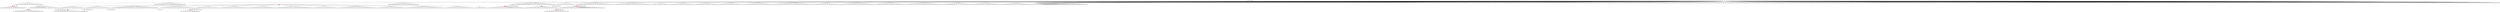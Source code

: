 digraph g {
	"55" -> "56";
	"56" [color=indianred1, style=filled, label="46"];
	"54" -> "55";
	"55" [label="25"];
	"52" -> "53";
	"53" [label="29"];
	"47" -> "48";
	"48" [color=indianred1, style=filled, label="30"];
	"46" -> "47";
	"47" [label="27"];
	"37" -> "38";
	"38" [label="26"];
	"34" -> "35";
	"35" [color=indianred1, style=filled, label="23"];
	"34" -> "36";
	"36" [label="18"];
	"33" -> "34";
	"34" [label="31"];
	"30" -> "31";
	"31" [label="43"];
	"28" -> "29";
	"29" [label="17"];
	"26" -> "27";
	"27" [color=indianred1, style=filled, label="6"];
	"25" -> "26";
	"26" [label="34"];
	"23" -> "24";
	"24" [label="41"];
	"23" -> "25";
	"25" [label="6"];
	"23" -> "28";
	"28" [label="47"];
	"23" -> "30";
	"30" [label="37"];
	"23" -> "32";
	"32" [label="32"];
	"23" -> "33";
	"33" [label="23"];
	"23" -> "37";
	"37" [label="24"];
	"23" -> "39";
	"39" [label="2"];
	"23" -> "40";
	"40" [label="15"];
	"23" -> "41";
	"41" [label="39"];
	"23" -> "42";
	"42" [label="38"];
	"23" -> "43";
	"43" [label="36"];
	"23" -> "44";
	"44" [label="50"];
	"23" -> "45";
	"45" [label="10"];
	"23" -> "46";
	"46" [label="30"];
	"22" -> "23";
	"23" [color=indianred1, style=filled, label="20"];
	"20" -> "21";
	"21" [color=indianred1, style=filled, label="8"];
	"19" -> "20";
	"20" [label="19"];
	"12" -> "13";
	"13" [color=indianred1, style=filled, label="11"];
	"11" -> "12";
	"12" [label="16"];
	"5" -> "6";
	"6" [color=indianred1, style=filled, label="44"];
	"4" -> "5";
	"5" [label="13"];
	"3" -> "4";
	"4" [color=indianred1, style=filled, label="3"];
	"2" -> "3";
	"3" [label="44"];
	"0" -> "1";
	"1" [label="33"];
	"0" -> "2";
	"2" [label="3"];
	"0" -> "7";
	"7" [label="1"];
	"0" -> "8";
	"8" [label="22"];
	"0" -> "9";
	"9" [label="4"];
	"0" -> "10";
	"10" [label="7"];
	"0" -> "11";
	"11" [label="11"];
	"0" -> "14";
	"14" [label="40"];
	"0" -> "15";
	"15" [label="9"];
	"0" -> "16";
	"16" [label="48"];
	"0" -> "17";
	"17" [label="28"];
	"0" -> "18";
	"18" [label="42"];
	"0" -> "19";
	"19" [label="8"];
	"0" -> "22";
	"22" [label="20"];
	"0" -> "49";
	"49" [label="49"];
	"0" -> "50";
	"50" [label="14"];
	"0" -> "51";
	"51" [label="5"];
	"0" -> "52";
	"52" [label="12"];
	"0" -> "54";
	"54" [label="46"];
	"0" -> "57";
	"57" [label="21"];
	"0" -> "58";
	"58" [label="35"];
	"0" -> "59";
	"59" [label="45"];
	"0" [label="germline"];
	"0" -> "cell1";
	"cell1" [shape=box];
	"2" -> "cell2";
	"cell2" [shape=box];
	"18" -> "cell3";
	"cell3" [shape=box];
	"51" -> "cell4";
	"cell4" [shape=box];
	"37" -> "cell5";
	"cell5" [shape=box];
	"0" -> "cell6";
	"cell6" [shape=box];
	"4" -> "cell7";
	"cell7" [shape=box];
	"0" -> "cell8";
	"cell8" [shape=box];
	"15" -> "cell9";
	"cell9" [shape=box];
	"56" -> "cell10";
	"cell10" [shape=box];
	"0" -> "cell11";
	"cell11" [shape=box];
	"42" -> "cell12";
	"cell12" [shape=box];
	"22" -> "cell13";
	"cell13" [shape=box];
	"0" -> "cell14";
	"cell14" [shape=box];
	"0" -> "cell15";
	"cell15" [shape=box];
	"0" -> "cell16";
	"cell16" [shape=box];
	"48" -> "cell17";
	"cell17" [shape=box];
	"45" -> "cell18";
	"cell18" [shape=box];
	"0" -> "cell19";
	"cell19" [shape=box];
	"44" -> "cell20";
	"cell20" [shape=box];
	"0" -> "cell21";
	"cell21" [shape=box];
	"0" -> "cell22";
	"cell22" [shape=box];
	"40" -> "cell23";
	"cell23" [shape=box];
	"15" -> "cell24";
	"cell24" [shape=box];
	"52" -> "cell25";
	"cell25" [shape=box];
	"0" -> "cell26";
	"cell26" [shape=box];
	"0" -> "cell27";
	"cell27" [shape=box];
	"42" -> "cell28";
	"cell28" [shape=box];
	"32" -> "cell29";
	"cell29" [shape=box];
	"0" -> "cell30";
	"cell30" [shape=box];
	"6" -> "cell31";
	"cell31" [shape=box];
	"28" -> "cell32";
	"cell32" [shape=box];
	"18" -> "cell33";
	"cell33" [shape=box];
	"0" -> "cell34";
	"cell34" [shape=box];
	"56" -> "cell35";
	"cell35" [shape=box];
	"0" -> "cell36";
	"cell36" [shape=box];
	"0" -> "cell37";
	"cell37" [shape=box];
	"0" -> "cell38";
	"cell38" [shape=box];
	"0" -> "cell39";
	"cell39" [shape=box];
	"7" -> "cell40";
	"cell40" [shape=box];
	"0" -> "cell41";
	"cell41" [shape=box];
	"0" -> "cell42";
	"cell42" [shape=box];
	"0" -> "cell43";
	"cell43" [shape=box];
	"18" -> "cell44";
	"cell44" [shape=box];
	"0" -> "cell45";
	"cell45" [shape=box];
	"0" -> "cell46";
	"cell46" [shape=box];
	"21" -> "cell47";
	"cell47" [shape=box];
	"24" -> "cell48";
	"cell48" [shape=box];
	"37" -> "cell49";
	"cell49" [shape=box];
	"0" -> "cell50";
	"cell50" [shape=box];
	"0" -> "cell51";
	"cell51" [shape=box];
	"4" -> "cell52";
	"cell52" [shape=box];
	"0" -> "cell53";
	"cell53" [shape=box];
	"9" -> "cell54";
	"cell54" [shape=box];
	"0" -> "cell55";
	"cell55" [shape=box];
	"0" -> "cell56";
	"cell56" [shape=box];
	"7" -> "cell57";
	"cell57" [shape=box];
	"0" -> "cell58";
	"cell58" [shape=box];
	"52" -> "cell59";
	"cell59" [shape=box];
	"49" -> "cell60";
	"cell60" [shape=box];
	"2" -> "cell61";
	"cell61" [shape=box];
	"0" -> "cell62";
	"cell62" [shape=box];
	"0" -> "cell63";
	"cell63" [shape=box];
	"58" -> "cell64";
	"cell64" [shape=box];
	"46" -> "cell65";
	"cell65" [shape=box];
	"0" -> "cell66";
	"cell66" [shape=box];
	"0" -> "cell67";
	"cell67" [shape=box];
	"58" -> "cell68";
	"cell68" [shape=box];
	"0" -> "cell69";
	"cell69" [shape=box];
	"28" -> "cell70";
	"cell70" [shape=box];
	"31" -> "cell71";
	"cell71" [shape=box];
	"58" -> "cell72";
	"cell72" [shape=box];
	"56" -> "cell73";
	"cell73" [shape=box];
	"28" -> "cell74";
	"cell74" [shape=box];
	"14" -> "cell75";
	"cell75" [shape=box];
	"0" -> "cell76";
	"cell76" [shape=box];
	"0" -> "cell77";
	"cell77" [shape=box];
	"59" -> "cell78";
	"cell78" [shape=box];
	"0" -> "cell79";
	"cell79" [shape=box];
	"11" -> "cell80";
	"cell80" [shape=box];
	"0" -> "cell81";
	"cell81" [shape=box];
	"32" -> "cell82";
	"cell82" [shape=box];
	"0" -> "cell83";
	"cell83" [shape=box];
	"48" -> "cell84";
	"cell84" [shape=box];
	"0" -> "cell85";
	"cell85" [shape=box];
	"0" -> "cell86";
	"cell86" [shape=box];
	"54" -> "cell87";
	"cell87" [shape=box];
	"37" -> "cell88";
	"cell88" [shape=box];
	"22" -> "cell89";
	"cell89" [shape=box];
	"0" -> "cell90";
	"cell90" [shape=box];
	"0" -> "cell91";
	"cell91" [shape=box];
	"0" -> "cell92";
	"cell92" [shape=box];
	"0" -> "cell93";
	"cell93" [shape=box];
	"0" -> "cell94";
	"cell94" [shape=box];
	"27" -> "cell95";
	"cell95" [shape=box];
	"0" -> "cell96";
	"cell96" [shape=box];
	"0" -> "cell97";
	"cell97" [shape=box];
	"13" -> "cell98";
	"cell98" [shape=box];
	"37" -> "cell99";
	"cell99" [shape=box];
	"0" -> "cell100";
	"cell100" [shape=box];
	"34" -> "cell101";
	"cell101" [shape=box];
	"0" -> "cell102";
	"cell102" [shape=box];
	"12" -> "cell103";
	"cell103" [shape=box];
	"0" -> "cell104";
	"cell104" [shape=box];
	"25" -> "cell105";
	"cell105" [shape=box];
	"8" -> "cell106";
	"cell106" [shape=box];
	"16" -> "cell107";
	"cell107" [shape=box];
	"27" -> "cell108";
	"cell108" [shape=box];
	"0" -> "cell109";
	"cell109" [shape=box];
	"0" -> "cell110";
	"cell110" [shape=box];
	"0" -> "cell111";
	"cell111" [shape=box];
	"0" -> "cell112";
	"cell112" [shape=box];
	"0" -> "cell113";
	"cell113" [shape=box];
	"1" -> "cell114";
	"cell114" [shape=box];
	"49" -> "cell115";
	"cell115" [shape=box];
	"32" -> "cell116";
	"cell116" [shape=box];
	"45" -> "cell117";
	"cell117" [shape=box];
	"49" -> "cell118";
	"cell118" [shape=box];
	"14" -> "cell119";
	"cell119" [shape=box];
	"0" -> "cell120";
	"cell120" [shape=box];
	"54" -> "cell121";
	"cell121" [shape=box];
	"0" -> "cell122";
	"cell122" [shape=box];
	"21" -> "cell123";
	"cell123" [shape=box];
	"0" -> "cell124";
	"cell124" [shape=box];
	"0" -> "cell125";
	"cell125" [shape=box];
	"0" -> "cell126";
	"cell126" [shape=box];
	"0" -> "cell127";
	"cell127" [shape=box];
	"0" -> "cell128";
	"cell128" [shape=box];
	"0" -> "cell129";
	"cell129" [shape=box];
	"44" -> "cell130";
	"cell130" [shape=box];
	"22" -> "cell131";
	"cell131" [shape=box];
	"0" -> "cell132";
	"cell132" [shape=box];
	"0" -> "cell133";
	"cell133" [shape=box];
	"0" -> "cell134";
	"cell134" [shape=box];
	"0" -> "cell135";
	"cell135" [shape=box];
	"41" -> "cell136";
	"cell136" [shape=box];
	"41" -> "cell137";
	"cell137" [shape=box];
	"0" -> "cell138";
	"cell138" [shape=box];
	"9" -> "cell139";
	"cell139" [shape=box];
	"0" -> "cell140";
	"cell140" [shape=box];
	"39" -> "cell141";
	"cell141" [shape=box];
	"0" -> "cell142";
	"cell142" [shape=box];
	"10" -> "cell143";
	"cell143" [shape=box];
	"0" -> "cell144";
	"cell144" [shape=box];
	"46" -> "cell145";
	"cell145" [shape=box];
	"5" -> "cell146";
	"cell146" [shape=box];
	"0" -> "cell147";
	"cell147" [shape=box];
	"15" -> "cell148";
	"cell148" [shape=box];
	"17" -> "cell149";
	"cell149" [shape=box];
	"0" -> "cell150";
	"cell150" [shape=box];
	"42" -> "cell151";
	"cell151" [shape=box];
	"29" -> "cell152";
	"cell152" [shape=box];
	"52" -> "cell153";
	"cell153" [shape=box];
	"42" -> "cell154";
	"cell154" [shape=box];
	"0" -> "cell155";
	"cell155" [shape=box];
	"0" -> "cell156";
	"cell156" [shape=box];
	"0" -> "cell157";
	"cell157" [shape=box];
	"13" -> "cell158";
	"cell158" [shape=box];
	"0" -> "cell159";
	"cell159" [shape=box];
	"0" -> "cell160";
	"cell160" [shape=box];
	"0" -> "cell161";
	"cell161" [shape=box];
	"0" -> "cell162";
	"cell162" [shape=box];
	"52" -> "cell163";
	"cell163" [shape=box];
	"0" -> "cell164";
	"cell164" [shape=box];
	"35" -> "cell165";
	"cell165" [shape=box];
	"0" -> "cell166";
	"cell166" [shape=box];
	"28" -> "cell167";
	"cell167" [shape=box];
	"40" -> "cell168";
	"cell168" [shape=box];
	"0" -> "cell169";
	"cell169" [shape=box];
	"0" -> "cell170";
	"cell170" [shape=box];
	"0" -> "cell171";
	"cell171" [shape=box];
	"14" -> "cell172";
	"cell172" [shape=box];
	"37" -> "cell173";
	"cell173" [shape=box];
	"41" -> "cell174";
	"cell174" [shape=box];
	"0" -> "cell175";
	"cell175" [shape=box];
	"0" -> "cell176";
	"cell176" [shape=box];
	"44" -> "cell177";
	"cell177" [shape=box];
	"0" -> "cell178";
	"cell178" [shape=box];
	"30" -> "cell179";
	"cell179" [shape=box];
	"59" -> "cell180";
	"cell180" [shape=box];
	"0" -> "cell181";
	"cell181" [shape=box];
	"0" -> "cell182";
	"cell182" [shape=box];
	"17" -> "cell183";
	"cell183" [shape=box];
	"54" -> "cell184";
	"cell184" [shape=box];
	"0" -> "cell185";
	"cell185" [shape=box];
	"51" -> "cell186";
	"cell186" [shape=box];
	"0" -> "cell187";
	"cell187" [shape=box];
	"33" -> "cell188";
	"cell188" [shape=box];
	"39" -> "cell189";
	"cell189" [shape=box];
	"0" -> "cell190";
	"cell190" [shape=box];
	"0" -> "cell191";
	"cell191" [shape=box];
	"0" -> "cell192";
	"cell192" [shape=box];
	"0" -> "cell193";
	"cell193" [shape=box];
	"0" -> "cell194";
	"cell194" [shape=box];
	"0" -> "cell195";
	"cell195" [shape=box];
	"0" -> "cell196";
	"cell196" [shape=box];
	"0" -> "cell197";
	"cell197" [shape=box];
	"57" -> "cell198";
	"cell198" [shape=box];
	"15" -> "cell199";
	"cell199" [shape=box];
	"48" -> "cell200";
	"cell200" [shape=box];
	"50" -> "cell201";
	"cell201" [shape=box];
	"0" -> "cell202";
	"cell202" [shape=box];
	"0" -> "cell203";
	"cell203" [shape=box];
	"0" -> "cell204";
	"cell204" [shape=box];
	"0" -> "cell205";
	"cell205" [shape=box];
	"0" -> "cell206";
	"cell206" [shape=box];
	"49" -> "cell207";
	"cell207" [shape=box];
	"43" -> "cell208";
	"cell208" [shape=box];
	"0" -> "cell209";
	"cell209" [shape=box];
	"0" -> "cell210";
	"cell210" [shape=box];
	"58" -> "cell211";
	"cell211" [shape=box];
	"0" -> "cell212";
	"cell212" [shape=box];
	"25" -> "cell213";
	"cell213" [shape=box];
	"17" -> "cell214";
	"cell214" [shape=box];
	"0" -> "cell215";
	"cell215" [shape=box];
	"15" -> "cell216";
	"cell216" [shape=box];
	"0" -> "cell217";
	"cell217" [shape=box];
	"30" -> "cell218";
	"cell218" [shape=box];
	"46" -> "cell219";
	"cell219" [shape=box];
	"41" -> "cell220";
	"cell220" [shape=box];
	"0" -> "cell221";
	"cell221" [shape=box];
	"58" -> "cell222";
	"cell222" [shape=box];
	"0" -> "cell223";
	"cell223" [shape=box];
	"19" -> "cell224";
	"cell224" [shape=box];
	"0" -> "cell225";
	"cell225" [shape=box];
	"0" -> "cell226";
	"cell226" [shape=box];
	"7" -> "cell227";
	"cell227" [shape=box];
	"17" -> "cell228";
	"cell228" [shape=box];
	"55" -> "cell229";
	"cell229" [shape=box];
	"0" -> "cell230";
	"cell230" [shape=box];
	"15" -> "cell231";
	"cell231" [shape=box];
	"0" -> "cell232";
	"cell232" [shape=box];
	"24" -> "cell233";
	"cell233" [shape=box];
	"0" -> "cell234";
	"cell234" [shape=box];
	"0" -> "cell235";
	"cell235" [shape=box];
	"34" -> "cell236";
	"cell236" [shape=box];
	"11" -> "cell237";
	"cell237" [shape=box];
	"0" -> "cell238";
	"cell238" [shape=box];
	"0" -> "cell239";
	"cell239" [shape=box];
	"0" -> "cell240";
	"cell240" [shape=box];
	"0" -> "cell241";
	"cell241" [shape=box];
	"0" -> "cell242";
	"cell242" [shape=box];
	"59" -> "cell243";
	"cell243" [shape=box];
	"26" -> "cell244";
	"cell244" [shape=box];
	"22" -> "cell245";
	"cell245" [shape=box];
	"35" -> "cell246";
	"cell246" [shape=box];
	"0" -> "cell247";
	"cell247" [shape=box];
	"0" -> "cell248";
	"cell248" [shape=box];
	"24" -> "cell249";
	"cell249" [shape=box];
	"10" -> "cell250";
	"cell250" [shape=box];
	"0" -> "cell251";
	"cell251" [shape=box];
	"52" -> "cell252";
	"cell252" [shape=box];
	"0" -> "cell253";
	"cell253" [shape=box];
	"0" -> "cell254";
	"cell254" [shape=box];
	"0" -> "cell255";
	"cell255" [shape=box];
	"0" -> "cell256";
	"cell256" [shape=box];
	"11" -> "cell257";
	"cell257" [shape=box];
	"43" -> "cell258";
	"cell258" [shape=box];
	"0" -> "cell259";
	"cell259" [shape=box];
	"40" -> "cell260";
	"cell260" [shape=box];
	"0" -> "cell261";
	"cell261" [shape=box];
	"0" -> "cell262";
	"cell262" [shape=box];
	"0" -> "cell263";
	"cell263" [shape=box];
	"0" -> "cell264";
	"cell264" [shape=box];
	"0" -> "cell265";
	"cell265" [shape=box];
	"38" -> "cell266";
	"cell266" [shape=box];
	"14" -> "cell267";
	"cell267" [shape=box];
	"0" -> "cell268";
	"cell268" [shape=box];
	"0" -> "cell269";
	"cell269" [shape=box];
	"27" -> "cell270";
	"cell270" [shape=box];
	"0" -> "cell271";
	"cell271" [shape=box];
	"0" -> "cell272";
	"cell272" [shape=box];
	"0" -> "cell273";
	"cell273" [shape=box];
	"0" -> "cell274";
	"cell274" [shape=box];
	"0" -> "cell275";
	"cell275" [shape=box];
	"0" -> "cell276";
	"cell276" [shape=box];
	"0" -> "cell277";
	"cell277" [shape=box];
	"0" -> "cell278";
	"cell278" [shape=box];
	"0" -> "cell279";
	"cell279" [shape=box];
	"0" -> "cell280";
	"cell280" [shape=box];
	"30" -> "cell281";
	"cell281" [shape=box];
	"0" -> "cell282";
	"cell282" [shape=box];
	"0" -> "cell283";
	"cell283" [shape=box];
	"1" -> "cell284";
	"cell284" [shape=box];
	"0" -> "cell285";
	"cell285" [shape=box];
	"38" -> "cell286";
	"cell286" [shape=box];
	"49" -> "cell287";
	"cell287" [shape=box];
	"50" -> "cell288";
	"cell288" [shape=box];
	"32" -> "cell289";
	"cell289" [shape=box];
	"0" -> "cell290";
	"cell290" [shape=box];
	"0" -> "cell291";
	"cell291" [shape=box];
	"2" -> "cell292";
	"cell292" [shape=box];
	"40" -> "cell293";
	"cell293" [shape=box];
	"0" -> "cell294";
	"cell294" [shape=box];
	"0" -> "cell295";
	"cell295" [shape=box];
	"0" -> "cell296";
	"cell296" [shape=box];
	"47" -> "cell297";
	"cell297" [shape=box];
	"18" -> "cell298";
	"cell298" [shape=box];
	"0" -> "cell299";
	"cell299" [shape=box];
	"0" -> "cell300";
	"cell300" [shape=box];
	"57" -> "cell301";
	"cell301" [shape=box];
	"0" -> "cell302";
	"cell302" [shape=box];
	"0" -> "cell303";
	"cell303" [shape=box];
	"42" -> "cell304";
	"cell304" [shape=box];
	"52" -> "cell305";
	"cell305" [shape=box];
	"32" -> "cell306";
	"cell306" [shape=box];
	"0" -> "cell307";
	"cell307" [shape=box];
	"0" -> "cell308";
	"cell308" [shape=box];
	"48" -> "cell309";
	"cell309" [shape=box];
	"0" -> "cell310";
	"cell310" [shape=box];
	"0" -> "cell311";
	"cell311" [shape=box];
	"21" -> "cell312";
	"cell312" [shape=box];
	"40" -> "cell313";
	"cell313" [shape=box];
	"54" -> "cell314";
	"cell314" [shape=box];
	"51" -> "cell315";
	"cell315" [shape=box];
	"0" -> "cell316";
	"cell316" [shape=box];
	"0" -> "cell317";
	"cell317" [shape=box];
	"59" -> "cell318";
	"cell318" [shape=box];
	"51" -> "cell319";
	"cell319" [shape=box];
	"0" -> "cell320";
	"cell320" [shape=box];
	"41" -> "cell321";
	"cell321" [shape=box];
	"0" -> "cell322";
	"cell322" [shape=box];
	"0" -> "cell323";
	"cell323" [shape=box];
	"0" -> "cell324";
	"cell324" [shape=box];
	"6" -> "cell325";
	"cell325" [shape=box];
	"0" -> "cell326";
	"cell326" [shape=box];
	"14" -> "cell327";
	"cell327" [shape=box];
	"0" -> "cell328";
	"cell328" [shape=box];
	"40" -> "cell329";
	"cell329" [shape=box];
	"1" -> "cell330";
	"cell330" [shape=box];
	"19" -> "cell331";
	"cell331" [shape=box];
	"44" -> "cell332";
	"cell332" [shape=box];
	"0" -> "cell333";
	"cell333" [shape=box];
	"44" -> "cell334";
	"cell334" [shape=box];
	"0" -> "cell335";
	"cell335" [shape=box];
	"6" -> "cell336";
	"cell336" [shape=box];
	"0" -> "cell337";
	"cell337" [shape=box];
	"0" -> "cell338";
	"cell338" [shape=box];
	"0" -> "cell339";
	"cell339" [shape=box];
	"0" -> "cell340";
	"cell340" [shape=box];
	"0" -> "cell341";
	"cell341" [shape=box];
	"0" -> "cell342";
	"cell342" [shape=box];
	"0" -> "cell343";
	"cell343" [shape=box];
	"0" -> "cell344";
	"cell344" [shape=box];
	"0" -> "cell345";
	"cell345" [shape=box];
	"0" -> "cell346";
	"cell346" [shape=box];
	"22" -> "cell347";
	"cell347" [shape=box];
	"0" -> "cell348";
	"cell348" [shape=box];
	"18" -> "cell349";
	"cell349" [shape=box];
	"0" -> "cell350";
	"cell350" [shape=box];
	"16" -> "cell351";
	"cell351" [shape=box];
	"19" -> "cell352";
	"cell352" [shape=box];
	"59" -> "cell353";
	"cell353" [shape=box];
	"0" -> "cell354";
	"cell354" [shape=box];
	"0" -> "cell355";
	"cell355" [shape=box];
	"0" -> "cell356";
	"cell356" [shape=box];
	"56" -> "cell357";
	"cell357" [shape=box];
	"0" -> "cell358";
	"cell358" [shape=box];
	"39" -> "cell359";
	"cell359" [shape=box];
	"0" -> "cell360";
	"cell360" [shape=box];
	"0" -> "cell361";
	"cell361" [shape=box];
	"0" -> "cell362";
	"cell362" [shape=box];
	"0" -> "cell363";
	"cell363" [shape=box];
	"0" -> "cell364";
	"cell364" [shape=box];
	"30" -> "cell365";
	"cell365" [shape=box];
	"57" -> "cell366";
	"cell366" [shape=box];
	"0" -> "cell367";
	"cell367" [shape=box];
	"0" -> "cell368";
	"cell368" [shape=box];
	"0" -> "cell369";
	"cell369" [shape=box];
	"59" -> "cell370";
	"cell370" [shape=box];
	"46" -> "cell371";
	"cell371" [shape=box];
	"30" -> "cell372";
	"cell372" [shape=box];
	"57" -> "cell373";
	"cell373" [shape=box];
	"0" -> "cell374";
	"cell374" [shape=box];
	"59" -> "cell375";
	"cell375" [shape=box];
	"45" -> "cell376";
	"cell376" [shape=box];
	"0" -> "cell377";
	"cell377" [shape=box];
	"0" -> "cell378";
	"cell378" [shape=box];
	"0" -> "cell379";
	"cell379" [shape=box];
	"0" -> "cell380";
	"cell380" [shape=box];
	"0" -> "cell381";
	"cell381" [shape=box];
	"0" -> "cell382";
	"cell382" [shape=box];
	"0" -> "cell383";
	"cell383" [shape=box];
	"0" -> "cell384";
	"cell384" [shape=box];
	"0" -> "cell385";
	"cell385" [shape=box];
	"2" -> "cell386";
	"cell386" [shape=box];
	"0" -> "cell387";
	"cell387" [shape=box];
	"0" -> "cell388";
	"cell388" [shape=box];
	"0" -> "cell389";
	"cell389" [shape=box];
	"57" -> "cell390";
	"cell390" [shape=box];
	"0" -> "cell391";
	"cell391" [shape=box];
	"0" -> "cell392";
	"cell392" [shape=box];
	"0" -> "cell393";
	"cell393" [shape=box];
	"0" -> "cell394";
	"cell394" [shape=box];
	"0" -> "cell395";
	"cell395" [shape=box];
	"0" -> "cell396";
	"cell396" [shape=box];
	"0" -> "cell397";
	"cell397" [shape=box];
	"41" -> "cell398";
	"cell398" [shape=box];
	"0" -> "cell399";
	"cell399" [shape=box];
	"0" -> "cell400";
	"cell400" [shape=box];
	"52" -> "cell401";
	"cell401" [shape=box];
	"6" -> "cell402";
	"cell402" [shape=box];
	"19" -> "cell403";
	"cell403" [shape=box];
	"48" -> "cell404";
	"cell404" [shape=box];
	"0" -> "cell405";
	"cell405" [shape=box];
	"13" -> "cell406";
	"cell406" [shape=box];
	"9" -> "cell407";
	"cell407" [shape=box];
	"0" -> "cell408";
	"cell408" [shape=box];
	"0" -> "cell409";
	"cell409" [shape=box];
	"0" -> "cell410";
	"cell410" [shape=box];
	"59" -> "cell411";
	"cell411" [shape=box];
	"0" -> "cell412";
	"cell412" [shape=box];
	"0" -> "cell413";
	"cell413" [shape=box];
	"42" -> "cell414";
	"cell414" [shape=box];
	"0" -> "cell415";
	"cell415" [shape=box];
	"41" -> "cell416";
	"cell416" [shape=box];
	"0" -> "cell417";
	"cell417" [shape=box];
	"22" -> "cell418";
	"cell418" [shape=box];
	"0" -> "cell419";
	"cell419" [shape=box];
	"0" -> "cell420";
	"cell420" [shape=box];
	"0" -> "cell421";
	"cell421" [shape=box];
	"0" -> "cell422";
	"cell422" [shape=box];
	"4" -> "cell423";
	"cell423" [shape=box];
	"0" -> "cell424";
	"cell424" [shape=box];
	"0" -> "cell425";
	"cell425" [shape=box];
	"0" -> "cell426";
	"cell426" [shape=box];
	"0" -> "cell427";
	"cell427" [shape=box];
	"0" -> "cell428";
	"cell428" [shape=box];
	"0" -> "cell429";
	"cell429" [shape=box];
	"28" -> "cell430";
	"cell430" [shape=box];
	"0" -> "cell431";
	"cell431" [shape=box];
	"0" -> "cell432";
	"cell432" [shape=box];
	"30" -> "cell433";
	"cell433" [shape=box];
	"28" -> "cell434";
	"cell434" [shape=box];
	"0" -> "cell435";
	"cell435" [shape=box];
	"27" -> "cell436";
	"cell436" [shape=box];
	"10" -> "cell437";
	"cell437" [shape=box];
	"4" -> "cell438";
	"cell438" [shape=box];
	"0" -> "cell439";
	"cell439" [shape=box];
	"0" -> "cell440";
	"cell440" [shape=box];
	"17" -> "cell441";
	"cell441" [shape=box];
	"0" -> "cell442";
	"cell442" [shape=box];
	"0" -> "cell443";
	"cell443" [shape=box];
	"11" -> "cell444";
	"cell444" [shape=box];
	"6" -> "cell445";
	"cell445" [shape=box];
	"0" -> "cell446";
	"cell446" [shape=box];
	"43" -> "cell447";
	"cell447" [shape=box];
	"0" -> "cell448";
	"cell448" [shape=box];
	"24" -> "cell449";
	"cell449" [shape=box];
	"49" -> "cell450";
	"cell450" [shape=box];
	"17" -> "cell451";
	"cell451" [shape=box];
	"54" -> "cell452";
	"cell452" [shape=box];
	"36" -> "cell453";
	"cell453" [shape=box];
	"17" -> "cell454";
	"cell454" [shape=box];
	"25" -> "cell455";
	"cell455" [shape=box];
	"8" -> "cell456";
	"cell456" [shape=box];
	"43" -> "cell457";
	"cell457" [shape=box];
	"21" -> "cell458";
	"cell458" [shape=box];
	"0" -> "cell459";
	"cell459" [shape=box];
	"30" -> "cell460";
	"cell460" [shape=box];
	"2" -> "cell461";
	"cell461" [shape=box];
	"0" -> "cell462";
	"cell462" [shape=box];
	"0" -> "cell463";
	"cell463" [shape=box];
	"0" -> "cell464";
	"cell464" [shape=box];
	"0" -> "cell465";
	"cell465" [shape=box];
	"0" -> "cell466";
	"cell466" [shape=box];
	"59" -> "cell467";
	"cell467" [shape=box];
	"49" -> "cell468";
	"cell468" [shape=box];
	"0" -> "cell469";
	"cell469" [shape=box];
	"24" -> "cell470";
	"cell470" [shape=box];
	"0" -> "cell471";
	"cell471" [shape=box];
	"0" -> "cell472";
	"cell472" [shape=box];
	"42" -> "cell473";
	"cell473" [shape=box];
	"0" -> "cell474";
	"cell474" [shape=box];
	"35" -> "cell475";
	"cell475" [shape=box];
	"52" -> "cell476";
	"cell476" [shape=box];
	"0" -> "cell477";
	"cell477" [shape=box];
	"13" -> "cell478";
	"cell478" [shape=box];
	"0" -> "cell479";
	"cell479" [shape=box];
	"13" -> "cell480";
	"cell480" [shape=box];
	"0" -> "cell481";
	"cell481" [shape=box];
	"33" -> "cell482";
	"cell482" [shape=box];
	"0" -> "cell483";
	"cell483" [shape=box];
	"22" -> "cell484";
	"cell484" [shape=box];
	"59" -> "cell485";
	"cell485" [shape=box];
	"0" -> "cell486";
	"cell486" [shape=box];
	"30" -> "cell487";
	"cell487" [shape=box];
	"19" -> "cell488";
	"cell488" [shape=box];
	"0" -> "cell489";
	"cell489" [shape=box];
	"8" -> "cell490";
	"cell490" [shape=box];
	"48" -> "cell491";
	"cell491" [shape=box];
	"15" -> "cell492";
	"cell492" [shape=box];
	"43" -> "cell493";
	"cell493" [shape=box];
	"43" -> "cell494";
	"cell494" [shape=box];
	"25" -> "cell495";
	"cell495" [shape=box];
	"0" -> "cell496";
	"cell496" [shape=box];
	"0" -> "cell497";
	"cell497" [shape=box];
	"45" -> "cell498";
	"cell498" [shape=box];
	"19" -> "cell499";
	"cell499" [shape=box];
	"0" -> "cell500";
	"cell500" [shape=box];
	"0" -> "cell501";
	"cell501" [shape=box];
	"1" -> "cell502";
	"cell502" [shape=box];
	"0" -> "cell503";
	"cell503" [shape=box];
	"42" -> "cell504";
	"cell504" [shape=box];
	"0" -> "cell505";
	"cell505" [shape=box];
	"0" -> "cell506";
	"cell506" [shape=box];
	"15" -> "cell507";
	"cell507" [shape=box];
	"0" -> "cell508";
	"cell508" [shape=box];
	"0" -> "cell509";
	"cell509" [shape=box];
	"16" -> "cell510";
	"cell510" [shape=box];
	"0" -> "cell511";
	"cell511" [shape=box];
	"0" -> "cell512";
	"cell512" [shape=box];
	"0" -> "cell513";
	"cell513" [shape=box];
	"48" -> "cell514";
	"cell514" [shape=box];
	"0" -> "cell515";
	"cell515" [shape=box];
	"11" -> "cell516";
	"cell516" [shape=box];
	"0" -> "cell517";
	"cell517" [shape=box];
	"0" -> "cell518";
	"cell518" [shape=box];
	"0" -> "cell519";
	"cell519" [shape=box];
	"0" -> "cell520";
	"cell520" [shape=box];
	"0" -> "cell521";
	"cell521" [shape=box];
	"54" -> "cell522";
	"cell522" [shape=box];
	"8" -> "cell523";
	"cell523" [shape=box];
	"3" -> "cell524";
	"cell524" [shape=box];
	"39" -> "cell525";
	"cell525" [shape=box];
	"0" -> "cell526";
	"cell526" [shape=box];
	"22" -> "cell527";
	"cell527" [shape=box];
	"0" -> "cell528";
	"cell528" [shape=box];
	"13" -> "cell529";
	"cell529" [shape=box];
	"21" -> "cell530";
	"cell530" [shape=box];
	"0" -> "cell531";
	"cell531" [shape=box];
	"48" -> "cell532";
	"cell532" [shape=box];
	"0" -> "cell533";
	"cell533" [shape=box];
	"8" -> "cell534";
	"cell534" [shape=box];
	"51" -> "cell535";
	"cell535" [shape=box];
	"0" -> "cell536";
	"cell536" [shape=box];
	"58" -> "cell537";
	"cell537" [shape=box];
	"0" -> "cell538";
	"cell538" [shape=box];
	"0" -> "cell539";
	"cell539" [shape=box];
	"0" -> "cell540";
	"cell540" [shape=box];
	"0" -> "cell541";
	"cell541" [shape=box];
	"26" -> "cell542";
	"cell542" [shape=box];
	"0" -> "cell543";
	"cell543" [shape=box];
	"0" -> "cell544";
	"cell544" [shape=box];
	"0" -> "cell545";
	"cell545" [shape=box];
	"18" -> "cell546";
	"cell546" [shape=box];
	"0" -> "cell547";
	"cell547" [shape=box];
	"0" -> "cell548";
	"cell548" [shape=box];
	"0" -> "cell549";
	"cell549" [shape=box];
	"0" -> "cell550";
	"cell550" [shape=box];
	"0" -> "cell551";
	"cell551" [shape=box];
	"0" -> "cell552";
	"cell552" [shape=box];
	"21" -> "cell553";
	"cell553" [shape=box];
	"32" -> "cell554";
	"cell554" [shape=box];
	"41" -> "cell555";
	"cell555" [shape=box];
	"0" -> "cell556";
	"cell556" [shape=box];
	"9" -> "cell557";
	"cell557" [shape=box];
	"0" -> "cell558";
	"cell558" [shape=box];
	"0" -> "cell559";
	"cell559" [shape=box];
	"0" -> "cell560";
	"cell560" [shape=box];
	"0" -> "cell561";
	"cell561" [shape=box];
	"19" -> "cell562";
	"cell562" [shape=box];
	"0" -> "cell563";
	"cell563" [shape=box];
	"11" -> "cell564";
	"cell564" [shape=box];
	"19" -> "cell565";
	"cell565" [shape=box];
	"56" -> "cell566";
	"cell566" [shape=box];
	"53" -> "cell567";
	"cell567" [shape=box];
	"0" -> "cell568";
	"cell568" [shape=box];
	"0" -> "cell569";
	"cell569" [shape=box];
	"0" -> "cell570";
	"cell570" [shape=box];
	"0" -> "cell571";
	"cell571" [shape=box];
	"0" -> "cell572";
	"cell572" [shape=box];
	"19" -> "cell573";
	"cell573" [shape=box];
	"46" -> "cell574";
	"cell574" [shape=box];
	"30" -> "cell575";
	"cell575" [shape=box];
	"0" -> "cell576";
	"cell576" [shape=box];
	"1" -> "cell577";
	"cell577" [shape=box];
	"27" -> "cell578";
	"cell578" [shape=box];
	"32" -> "cell579";
	"cell579" [shape=box];
	"0" -> "cell580";
	"cell580" [shape=box];
	"21" -> "cell581";
	"cell581" [shape=box];
	"59" -> "cell582";
	"cell582" [shape=box];
	"35" -> "cell583";
	"cell583" [shape=box];
	"0" -> "cell584";
	"cell584" [shape=box];
	"19" -> "cell585";
	"cell585" [shape=box];
	"0" -> "cell586";
	"cell586" [shape=box];
	"0" -> "cell587";
	"cell587" [shape=box];
	"0" -> "cell588";
	"cell588" [shape=box];
	"0" -> "cell589";
	"cell589" [shape=box];
	"0" -> "cell590";
	"cell590" [shape=box];
	"10" -> "cell591";
	"cell591" [shape=box];
	"0" -> "cell592";
	"cell592" [shape=box];
	"56" -> "cell593";
	"cell593" [shape=box];
	"21" -> "cell594";
	"cell594" [shape=box];
	"0" -> "cell595";
	"cell595" [shape=box];
	"0" -> "cell596";
	"cell596" [shape=box];
	"19" -> "cell597";
	"cell597" [shape=box];
	"0" -> "cell598";
	"cell598" [shape=box];
	"0" -> "cell599";
	"cell599" [shape=box];
	"0" -> "cell600";
	"cell600" [shape=box];
	"30" -> "cell601";
	"cell601" [shape=box];
	"0" -> "cell602";
	"cell602" [shape=box];
	"30" -> "cell603";
	"cell603" [shape=box];
	"0" -> "cell604";
	"cell604" [shape=box];
	"0" -> "cell605";
	"cell605" [shape=box];
	"0" -> "cell606";
	"cell606" [shape=box];
	"0" -> "cell607";
	"cell607" [shape=box];
	"0" -> "cell608";
	"cell608" [shape=box];
	"24" -> "cell609";
	"cell609" [shape=box];
	"48" -> "cell610";
	"cell610" [shape=box];
	"7" -> "cell611";
	"cell611" [shape=box];
	"48" -> "cell612";
	"cell612" [shape=box];
	"24" -> "cell613";
	"cell613" [shape=box];
	"26" -> "cell614";
	"cell614" [shape=box];
	"40" -> "cell615";
	"cell615" [shape=box];
	"1" -> "cell616";
	"cell616" [shape=box];
	"51" -> "cell617";
	"cell617" [shape=box];
	"0" -> "cell618";
	"cell618" [shape=box];
	"15" -> "cell619";
	"cell619" [shape=box];
	"0" -> "cell620";
	"cell620" [shape=box];
	"0" -> "cell621";
	"cell621" [shape=box];
	"0" -> "cell622";
	"cell622" [shape=box];
	"0" -> "cell623";
	"cell623" [shape=box];
	"39" -> "cell624";
	"cell624" [shape=box];
	"30" -> "cell625";
	"cell625" [shape=box];
	"0" -> "cell626";
	"cell626" [shape=box];
	"0" -> "cell627";
	"cell627" [shape=box];
	"9" -> "cell628";
	"cell628" [shape=box];
	"28" -> "cell629";
	"cell629" [shape=box];
	"0" -> "cell630";
	"cell630" [shape=box];
	"0" -> "cell631";
	"cell631" [shape=box];
	"0" -> "cell632";
	"cell632" [shape=box];
	"0" -> "cell633";
	"cell633" [shape=box];
	"0" -> "cell634";
	"cell634" [shape=box];
	"50" -> "cell635";
	"cell635" [shape=box];
	"4" -> "cell636";
	"cell636" [shape=box];
	"0" -> "cell637";
	"cell637" [shape=box];
	"49" -> "cell638";
	"cell638" [shape=box];
	"19" -> "cell639";
	"cell639" [shape=box];
	"22" -> "cell640";
	"cell640" [shape=box];
	"0" -> "cell641";
	"cell641" [shape=box];
	"39" -> "cell642";
	"cell642" [shape=box];
	"0" -> "cell643";
	"cell643" [shape=box];
	"17" -> "cell644";
	"cell644" [shape=box];
	"0" -> "cell645";
	"cell645" [shape=box];
	"0" -> "cell646";
	"cell646" [shape=box];
	"0" -> "cell647";
	"cell647" [shape=box];
	"0" -> "cell648";
	"cell648" [shape=box];
	"0" -> "cell649";
	"cell649" [shape=box];
	"46" -> "cell650";
	"cell650" [shape=box];
	"0" -> "cell651";
	"cell651" [shape=box];
	"4" -> "cell652";
	"cell652" [shape=box];
	"2" -> "cell653";
	"cell653" [shape=box];
	"0" -> "cell654";
	"cell654" [shape=box];
	"37" -> "cell655";
	"cell655" [shape=box];
	"4" -> "cell656";
	"cell656" [shape=box];
	"30" -> "cell657";
	"cell657" [shape=box];
	"0" -> "cell658";
	"cell658" [shape=box];
	"0" -> "cell659";
	"cell659" [shape=box];
	"49" -> "cell660";
	"cell660" [shape=box];
	"14" -> "cell661";
	"cell661" [shape=box];
	"38" -> "cell662";
	"cell662" [shape=box];
	"0" -> "cell663";
	"cell663" [shape=box];
	"50" -> "cell664";
	"cell664" [shape=box];
	"4" -> "cell665";
	"cell665" [shape=box];
	"0" -> "cell666";
	"cell666" [shape=box];
	"39" -> "cell667";
	"cell667" [shape=box];
	"52" -> "cell668";
	"cell668" [shape=box];
	"32" -> "cell669";
	"cell669" [shape=box];
	"4" -> "cell670";
	"cell670" [shape=box];
	"40" -> "cell671";
	"cell671" [shape=box];
	"41" -> "cell672";
	"cell672" [shape=box];
	"0" -> "cell673";
	"cell673" [shape=box];
	"2" -> "cell674";
	"cell674" [shape=box];
	"32" -> "cell675";
	"cell675" [shape=box];
	"58" -> "cell676";
	"cell676" [shape=box];
	"54" -> "cell677";
	"cell677" [shape=box];
	"0" -> "cell678";
	"cell678" [shape=box];
	"0" -> "cell679";
	"cell679" [shape=box];
	"8" -> "cell680";
	"cell680" [shape=box];
	"18" -> "cell681";
	"cell681" [shape=box];
	"30" -> "cell682";
	"cell682" [shape=box];
	"56" -> "cell683";
	"cell683" [shape=box];
	"0" -> "cell684";
	"cell684" [shape=box];
	"37" -> "cell685";
	"cell685" [shape=box];
	"50" -> "cell686";
	"cell686" [shape=box];
	"0" -> "cell687";
	"cell687" [shape=box];
	"0" -> "cell688";
	"cell688" [shape=box];
	"33" -> "cell689";
	"cell689" [shape=box];
	"32" -> "cell690";
	"cell690" [shape=box];
	"30" -> "cell691";
	"cell691" [shape=box];
	"24" -> "cell692";
	"cell692" [shape=box];
	"42" -> "cell693";
	"cell693" [shape=box];
	"0" -> "cell694";
	"cell694" [shape=box];
	"0" -> "cell695";
	"cell695" [shape=box];
	"50" -> "cell696";
	"cell696" [shape=box];
	"0" -> "cell697";
	"cell697" [shape=box];
	"0" -> "cell698";
	"cell698" [shape=box];
	"0" -> "cell699";
	"cell699" [shape=box];
	"26" -> "cell700";
	"cell700" [shape=box];
	"0" -> "cell701";
	"cell701" [shape=box];
	"25" -> "cell702";
	"cell702" [shape=box];
	"0" -> "cell703";
	"cell703" [shape=box];
	"0" -> "cell704";
	"cell704" [shape=box];
	"0" -> "cell705";
	"cell705" [shape=box];
	"0" -> "cell706";
	"cell706" [shape=box];
	"0" -> "cell707";
	"cell707" [shape=box];
	"28" -> "cell708";
	"cell708" [shape=box];
	"0" -> "cell709";
	"cell709" [shape=box];
	"37" -> "cell710";
	"cell710" [shape=box];
	"0" -> "cell711";
	"cell711" [shape=box];
	"0" -> "cell712";
	"cell712" [shape=box];
	"0" -> "cell713";
	"cell713" [shape=box];
	"25" -> "cell714";
	"cell714" [shape=box];
	"0" -> "cell715";
	"cell715" [shape=box];
	"13" -> "cell716";
	"cell716" [shape=box];
	"0" -> "cell717";
	"cell717" [shape=box];
	"0" -> "cell718";
	"cell718" [shape=box];
	"0" -> "cell719";
	"cell719" [shape=box];
	"0" -> "cell720";
	"cell720" [shape=box];
	"0" -> "cell721";
	"cell721" [shape=box];
	"16" -> "cell722";
	"cell722" [shape=box];
	"57" -> "cell723";
	"cell723" [shape=box];
	"2" -> "cell724";
	"cell724" [shape=box];
	"24" -> "cell725";
	"cell725" [shape=box];
	"43" -> "cell726";
	"cell726" [shape=box];
	"50" -> "cell727";
	"cell727" [shape=box];
	"0" -> "cell728";
	"cell728" [shape=box];
	"0" -> "cell729";
	"cell729" [shape=box];
	"0" -> "cell730";
	"cell730" [shape=box];
	"0" -> "cell731";
	"cell731" [shape=box];
	"0" -> "cell732";
	"cell732" [shape=box];
	"0" -> "cell733";
	"cell733" [shape=box];
	"0" -> "cell734";
	"cell734" [shape=box];
	"31" -> "cell735";
	"cell735" [shape=box];
	"0" -> "cell736";
	"cell736" [shape=box];
	"0" -> "cell737";
	"cell737" [shape=box];
	"4" -> "cell738";
	"cell738" [shape=box];
	"12" -> "cell739";
	"cell739" [shape=box];
	"0" -> "cell740";
	"cell740" [shape=box];
	"0" -> "cell741";
	"cell741" [shape=box];
	"0" -> "cell742";
	"cell742" [shape=box];
	"59" -> "cell743";
	"cell743" [shape=box];
	"0" -> "cell744";
	"cell744" [shape=box];
	"41" -> "cell745";
	"cell745" [shape=box];
	"54" -> "cell746";
	"cell746" [shape=box];
	"0" -> "cell747";
	"cell747" [shape=box];
	"0" -> "cell748";
	"cell748" [shape=box];
	"9" -> "cell749";
	"cell749" [shape=box];
	"0" -> "cell750";
	"cell750" [shape=box];
	"0" -> "cell751";
	"cell751" [shape=box];
	"0" -> "cell752";
	"cell752" [shape=box];
	"27" -> "cell753";
	"cell753" [shape=box];
	"0" -> "cell754";
	"cell754" [shape=box];
	"0" -> "cell755";
	"cell755" [shape=box];
	"24" -> "cell756";
	"cell756" [shape=box];
	"49" -> "cell757";
	"cell757" [shape=box];
	"17" -> "cell758";
	"cell758" [shape=box];
	"0" -> "cell759";
	"cell759" [shape=box];
	"0" -> "cell760";
	"cell760" [shape=box];
	"50" -> "cell761";
	"cell761" [shape=box];
	"25" -> "cell762";
	"cell762" [shape=box];
	"0" -> "cell763";
	"cell763" [shape=box];
	"44" -> "cell764";
	"cell764" [shape=box];
	"9" -> "cell765";
	"cell765" [shape=box];
	"0" -> "cell766";
	"cell766" [shape=box];
	"0" -> "cell767";
	"cell767" [shape=box];
	"0" -> "cell768";
	"cell768" [shape=box];
	"0" -> "cell769";
	"cell769" [shape=box];
	"50" -> "cell770";
	"cell770" [shape=box];
	"9" -> "cell771";
	"cell771" [shape=box];
	"0" -> "cell772";
	"cell772" [shape=box];
	"0" -> "cell773";
	"cell773" [shape=box];
	"0" -> "cell774";
	"cell774" [shape=box];
	"2" -> "cell775";
	"cell775" [shape=box];
	"52" -> "cell776";
	"cell776" [shape=box];
	"0" -> "cell777";
	"cell777" [shape=box];
	"0" -> "cell778";
	"cell778" [shape=box];
	"0" -> "cell779";
	"cell779" [shape=box];
	"22" -> "cell780";
	"cell780" [shape=box];
	"0" -> "cell781";
	"cell781" [shape=box];
	"21" -> "cell782";
	"cell782" [shape=box];
	"2" -> "cell783";
	"cell783" [shape=box];
	"6" -> "cell784";
	"cell784" [shape=box];
	"0" -> "cell785";
	"cell785" [shape=box];
	"16" -> "cell786";
	"cell786" [shape=box];
	"0" -> "cell787";
	"cell787" [shape=box];
	"0" -> "cell788";
	"cell788" [shape=box];
	"0" -> "cell789";
	"cell789" [shape=box];
	"0" -> "cell790";
	"cell790" [shape=box];
	"0" -> "cell791";
	"cell791" [shape=box];
	"0" -> "cell792";
	"cell792" [shape=box];
	"44" -> "cell793";
	"cell793" [shape=box];
	"0" -> "cell794";
	"cell794" [shape=box];
	"35" -> "cell795";
	"cell795" [shape=box];
	"0" -> "cell796";
	"cell796" [shape=box];
	"0" -> "cell797";
	"cell797" [shape=box];
	"9" -> "cell798";
	"cell798" [shape=box];
	"10" -> "cell799";
	"cell799" [shape=box];
	"0" -> "cell800";
	"cell800" [shape=box];
	"43" -> "cell801";
	"cell801" [shape=box];
	"6" -> "cell802";
	"cell802" [shape=box];
	"57" -> "cell803";
	"cell803" [shape=box];
	"42" -> "cell804";
	"cell804" [shape=box];
	"0" -> "cell805";
	"cell805" [shape=box];
	"20" -> "cell806";
	"cell806" [shape=box];
	"54" -> "cell807";
	"cell807" [shape=box];
	"0" -> "cell808";
	"cell808" [shape=box];
	"0" -> "cell809";
	"cell809" [shape=box];
	"0" -> "cell810";
	"cell810" [shape=box];
	"50" -> "cell811";
	"cell811" [shape=box];
	"51" -> "cell812";
	"cell812" [shape=box];
	"17" -> "cell813";
	"cell813" [shape=box];
	"46" -> "cell814";
	"cell814" [shape=box];
	"44" -> "cell815";
	"cell815" [shape=box];
	"14" -> "cell816";
	"cell816" [shape=box];
	"46" -> "cell817";
	"cell817" [shape=box];
	"4" -> "cell818";
	"cell818" [shape=box];
	"39" -> "cell819";
	"cell819" [shape=box];
	"0" -> "cell820";
	"cell820" [shape=box];
	"28" -> "cell821";
	"cell821" [shape=box];
	"0" -> "cell822";
	"cell822" [shape=box];
	"54" -> "cell823";
	"cell823" [shape=box];
	"57" -> "cell824";
	"cell824" [shape=box];
	"0" -> "cell825";
	"cell825" [shape=box];
	"3" -> "cell826";
	"cell826" [shape=box];
	"30" -> "cell827";
	"cell827" [shape=box];
	"0" -> "cell828";
	"cell828" [shape=box];
	"0" -> "cell829";
	"cell829" [shape=box];
	"0" -> "cell830";
	"cell830" [shape=box];
	"0" -> "cell831";
	"cell831" [shape=box];
	"0" -> "cell832";
	"cell832" [shape=box];
	"0" -> "cell833";
	"cell833" [shape=box];
	"0" -> "cell834";
	"cell834" [shape=box];
	"0" -> "cell835";
	"cell835" [shape=box];
	"20" -> "cell836";
	"cell836" [shape=box];
	"0" -> "cell837";
	"cell837" [shape=box];
	"0" -> "cell838";
	"cell838" [shape=box];
	"0" -> "cell839";
	"cell839" [shape=box];
	"0" -> "cell840";
	"cell840" [shape=box];
	"53" -> "cell841";
	"cell841" [shape=box];
	"0" -> "cell842";
	"cell842" [shape=box];
	"0" -> "cell843";
	"cell843" [shape=box];
	"35" -> "cell844";
	"cell844" [shape=box];
	"0" -> "cell845";
	"cell845" [shape=box];
	"41" -> "cell846";
	"cell846" [shape=box];
	"35" -> "cell847";
	"cell847" [shape=box];
	"30" -> "cell848";
	"cell848" [shape=box];
	"0" -> "cell849";
	"cell849" [shape=box];
	"0" -> "cell850";
	"cell850" [shape=box];
	"10" -> "cell851";
	"cell851" [shape=box];
	"0" -> "cell852";
	"cell852" [shape=box];
	"52" -> "cell853";
	"cell853" [shape=box];
	"4" -> "cell854";
	"cell854" [shape=box];
	"0" -> "cell855";
	"cell855" [shape=box];
	"20" -> "cell856";
	"cell856" [shape=box];
	"0" -> "cell857";
	"cell857" [shape=box];
	"0" -> "cell858";
	"cell858" [shape=box];
	"0" -> "cell859";
	"cell859" [shape=box];
	"15" -> "cell860";
	"cell860" [shape=box];
	"0" -> "cell861";
	"cell861" [shape=box];
	"56" -> "cell862";
	"cell862" [shape=box];
	"0" -> "cell863";
	"cell863" [shape=box];
	"0" -> "cell864";
	"cell864" [shape=box];
	"49" -> "cell865";
	"cell865" [shape=box];
	"7" -> "cell866";
	"cell866" [shape=box];
	"16" -> "cell867";
	"cell867" [shape=box];
	"0" -> "cell868";
	"cell868" [shape=box];
	"0" -> "cell869";
	"cell869" [shape=box];
	"54" -> "cell870";
	"cell870" [shape=box];
	"20" -> "cell871";
	"cell871" [shape=box];
	"37" -> "cell872";
	"cell872" [shape=box];
	"58" -> "cell873";
	"cell873" [shape=box];
	"0" -> "cell874";
	"cell874" [shape=box];
	"0" -> "cell875";
	"cell875" [shape=box];
	"4" -> "cell876";
	"cell876" [shape=box];
	"30" -> "cell877";
	"cell877" [shape=box];
	"0" -> "cell878";
	"cell878" [shape=box];
	"17" -> "cell879";
	"cell879" [shape=box];
	"0" -> "cell880";
	"cell880" [shape=box];
	"21" -> "cell881";
	"cell881" [shape=box];
	"0" -> "cell882";
	"cell882" [shape=box];
	"0" -> "cell883";
	"cell883" [shape=box];
	"33" -> "cell884";
	"cell884" [shape=box];
	"27" -> "cell885";
	"cell885" [shape=box];
	"0" -> "cell886";
	"cell886" [shape=box];
	"0" -> "cell887";
	"cell887" [shape=box];
	"10" -> "cell888";
	"cell888" [shape=box];
	"39" -> "cell889";
	"cell889" [shape=box];
	"12" -> "cell890";
	"cell890" [shape=box];
	"43" -> "cell891";
	"cell891" [shape=box];
	"54" -> "cell892";
	"cell892" [shape=box];
	"0" -> "cell893";
	"cell893" [shape=box];
	"0" -> "cell894";
	"cell894" [shape=box];
	"0" -> "cell895";
	"cell895" [shape=box];
	"0" -> "cell896";
	"cell896" [shape=box];
	"0" -> "cell897";
	"cell897" [shape=box];
	"44" -> "cell898";
	"cell898" [shape=box];
	"0" -> "cell899";
	"cell899" [shape=box];
	"51" -> "cell900";
	"cell900" [shape=box];
	"0" -> "cell901";
	"cell901" [shape=box];
	"0" -> "cell902";
	"cell902" [shape=box];
	"46" -> "cell903";
	"cell903" [shape=box];
	"0" -> "cell904";
	"cell904" [shape=box];
	"0" -> "cell905";
	"cell905" [shape=box];
	"27" -> "cell906";
	"cell906" [shape=box];
	"24" -> "cell907";
	"cell907" [shape=box];
	"18" -> "cell908";
	"cell908" [shape=box];
	"0" -> "cell909";
	"cell909" [shape=box];
	"0" -> "cell910";
	"cell910" [shape=box];
	"33" -> "cell911";
	"cell911" [shape=box];
	"0" -> "cell912";
	"cell912" [shape=box];
	"16" -> "cell913";
	"cell913" [shape=box];
	"19" -> "cell914";
	"cell914" [shape=box];
	"0" -> "cell915";
	"cell915" [shape=box];
	"13" -> "cell916";
	"cell916" [shape=box];
	"0" -> "cell917";
	"cell917" [shape=box];
	"0" -> "cell918";
	"cell918" [shape=box];
	"0" -> "cell919";
	"cell919" [shape=box];
	"0" -> "cell920";
	"cell920" [shape=box];
	"7" -> "cell921";
	"cell921" [shape=box];
	"18" -> "cell922";
	"cell922" [shape=box];
	"0" -> "cell923";
	"cell923" [shape=box];
	"0" -> "cell924";
	"cell924" [shape=box];
	"39" -> "cell925";
	"cell925" [shape=box];
	"0" -> "cell926";
	"cell926" [shape=box];
	"0" -> "cell927";
	"cell927" [shape=box];
	"43" -> "cell928";
	"cell928" [shape=box];
	"0" -> "cell929";
	"cell929" [shape=box];
	"1" -> "cell930";
	"cell930" [shape=box];
	"0" -> "cell931";
	"cell931" [shape=box];
	"0" -> "cell932";
	"cell932" [shape=box];
	"0" -> "cell933";
	"cell933" [shape=box];
	"0" -> "cell934";
	"cell934" [shape=box];
	"59" -> "cell935";
	"cell935" [shape=box];
	"0" -> "cell936";
	"cell936" [shape=box];
	"0" -> "cell937";
	"cell937" [shape=box];
	"0" -> "cell938";
	"cell938" [shape=box];
	"15" -> "cell939";
	"cell939" [shape=box];
	"13" -> "cell940";
	"cell940" [shape=box];
	"0" -> "cell941";
	"cell941" [shape=box];
	"13" -> "cell942";
	"cell942" [shape=box];
	"10" -> "cell943";
	"cell943" [shape=box];
	"28" -> "cell944";
	"cell944" [shape=box];
	"48" -> "cell945";
	"cell945" [shape=box];
	"21" -> "cell946";
	"cell946" [shape=box];
	"28" -> "cell947";
	"cell947" [shape=box];
	"0" -> "cell948";
	"cell948" [shape=box];
	"57" -> "cell949";
	"cell949" [shape=box];
	"0" -> "cell950";
	"cell950" [shape=box];
	"9" -> "cell951";
	"cell951" [shape=box];
	"48" -> "cell952";
	"cell952" [shape=box];
	"0" -> "cell953";
	"cell953" [shape=box];
	"51" -> "cell954";
	"cell954" [shape=box];
	"0" -> "cell955";
	"cell955" [shape=box];
	"0" -> "cell956";
	"cell956" [shape=box];
	"1" -> "cell957";
	"cell957" [shape=box];
	"31" -> "cell958";
	"cell958" [shape=box];
	"43" -> "cell959";
	"cell959" [shape=box];
	"0" -> "cell960";
	"cell960" [shape=box];
	"32" -> "cell961";
	"cell961" [shape=box];
	"43" -> "cell962";
	"cell962" [shape=box];
	"15" -> "cell963";
	"cell963" [shape=box];
	"57" -> "cell964";
	"cell964" [shape=box];
	"22" -> "cell965";
	"cell965" [shape=box];
	"0" -> "cell966";
	"cell966" [shape=box];
	"43" -> "cell967";
	"cell967" [shape=box];
	"0" -> "cell968";
	"cell968" [shape=box];
	"0" -> "cell969";
	"cell969" [shape=box];
	"0" -> "cell970";
	"cell970" [shape=box];
	"0" -> "cell971";
	"cell971" [shape=box];
	"0" -> "cell972";
	"cell972" [shape=box];
	"4" -> "cell973";
	"cell973" [shape=box];
	"0" -> "cell974";
	"cell974" [shape=box];
	"51" -> "cell975";
	"cell975" [shape=box];
	"48" -> "cell976";
	"cell976" [shape=box];
	"38" -> "cell977";
	"cell977" [shape=box];
	"9" -> "cell978";
	"cell978" [shape=box];
	"0" -> "cell979";
	"cell979" [shape=box];
	"39" -> "cell980";
	"cell980" [shape=box];
	"0" -> "cell981";
	"cell981" [shape=box];
	"0" -> "cell982";
	"cell982" [shape=box];
	"20" -> "cell983";
	"cell983" [shape=box];
	"17" -> "cell984";
	"cell984" [shape=box];
	"0" -> "cell985";
	"cell985" [shape=box];
	"0" -> "cell986";
	"cell986" [shape=box];
	"0" -> "cell987";
	"cell987" [shape=box];
	"1" -> "cell988";
	"cell988" [shape=box];
	"24" -> "cell989";
	"cell989" [shape=box];
	"0" -> "cell990";
	"cell990" [shape=box];
	"0" -> "cell991";
	"cell991" [shape=box];
	"45" -> "cell992";
	"cell992" [shape=box];
	"15" -> "cell993";
	"cell993" [shape=box];
	"10" -> "cell994";
	"cell994" [shape=box];
	"0" -> "cell995";
	"cell995" [shape=box];
	"57" -> "cell996";
	"cell996" [shape=box];
	"17" -> "cell997";
	"cell997" [shape=box];
	"16" -> "cell998";
	"cell998" [shape=box];
	"0" -> "cell999";
	"cell999" [shape=box];
	"12" -> "cell1000";
	"cell1000" [shape=box];
	"0" -> "cell1001";
	"cell1001" [shape=box];
	"15" -> "cell1002";
	"cell1002" [shape=box];
	"59" -> "cell1003";
	"cell1003" [shape=box];
	"39" -> "cell1004";
	"cell1004" [shape=box];
	"19" -> "cell1005";
	"cell1005" [shape=box];
	"13" -> "cell1006";
	"cell1006" [shape=box];
	"16" -> "cell1007";
	"cell1007" [shape=box];
	"0" -> "cell1008";
	"cell1008" [shape=box];
	"22" -> "cell1009";
	"cell1009" [shape=box];
	"16" -> "cell1010";
	"cell1010" [shape=box];
	"1" -> "cell1011";
	"cell1011" [shape=box];
	"0" -> "cell1012";
	"cell1012" [shape=box];
	"32" -> "cell1013";
	"cell1013" [shape=box];
	"0" -> "cell1014";
	"cell1014" [shape=box];
	"43" -> "cell1015";
	"cell1015" [shape=box];
	"3" -> "cell1016";
	"cell1016" [shape=box];
	"0" -> "cell1017";
	"cell1017" [shape=box];
	"32" -> "cell1018";
	"cell1018" [shape=box];
	"42" -> "cell1019";
	"cell1019" [shape=box];
	"19" -> "cell1020";
	"cell1020" [shape=box];
	"43" -> "cell1021";
	"cell1021" [shape=box];
	"19" -> "cell1022";
	"cell1022" [shape=box];
	"19" -> "cell1023";
	"cell1023" [shape=box];
	"20" -> "cell1024";
	"cell1024" [shape=box];
	"7" -> "cell1025";
	"cell1025" [shape=box];
	"0" -> "cell1026";
	"cell1026" [shape=box];
	"25" -> "cell1027";
	"cell1027" [shape=box];
	"0" -> "cell1028";
	"cell1028" [shape=box];
	"49" -> "cell1029";
	"cell1029" [shape=box];
	"0" -> "cell1030";
	"cell1030" [shape=box];
	"35" -> "cell1031";
	"cell1031" [shape=box];
	"1" -> "cell1032";
	"cell1032" [shape=box];
	"0" -> "cell1033";
	"cell1033" [shape=box];
	"0" -> "cell1034";
	"cell1034" [shape=box];
	"13" -> "cell1035";
	"cell1035" [shape=box];
	"0" -> "cell1036";
	"cell1036" [shape=box];
	"0" -> "cell1037";
	"cell1037" [shape=box];
	"0" -> "cell1038";
	"cell1038" [shape=box];
	"41" -> "cell1039";
	"cell1039" [shape=box];
	"0" -> "cell1040";
	"cell1040" [shape=box];
	"51" -> "cell1041";
	"cell1041" [shape=box];
	"13" -> "cell1042";
	"cell1042" [shape=box];
	"46" -> "cell1043";
	"cell1043" [shape=box];
	"0" -> "cell1044";
	"cell1044" [shape=box];
	"0" -> "cell1045";
	"cell1045" [shape=box];
	"4" -> "cell1046";
	"cell1046" [shape=box];
	"8" -> "cell1047";
	"cell1047" [shape=box];
	"40" -> "cell1048";
	"cell1048" [shape=box];
	"46" -> "cell1049";
	"cell1049" [shape=box];
	"22" -> "cell1050";
	"cell1050" [shape=box];
	"0" -> "cell1051";
	"cell1051" [shape=box];
	"0" -> "cell1052";
	"cell1052" [shape=box];
	"21" -> "cell1053";
	"cell1053" [shape=box];
	"0" -> "cell1054";
	"cell1054" [shape=box];
	"57" -> "cell1055";
	"cell1055" [shape=box];
	"0" -> "cell1056";
	"cell1056" [shape=box];
	"17" -> "cell1057";
	"cell1057" [shape=box];
	"51" -> "cell1058";
	"cell1058" [shape=box];
	"36" -> "cell1059";
	"cell1059" [shape=box];
	"48" -> "cell1060";
	"cell1060" [shape=box];
	"56" -> "cell1061";
	"cell1061" [shape=box];
	"25" -> "cell1062";
	"cell1062" [shape=box];
	"14" -> "cell1063";
	"cell1063" [shape=box];
	"17" -> "cell1064";
	"cell1064" [shape=box];
	"0" -> "cell1065";
	"cell1065" [shape=box];
	"22" -> "cell1066";
	"cell1066" [shape=box];
	"15" -> "cell1067";
	"cell1067" [shape=box];
	"25" -> "cell1068";
	"cell1068" [shape=box];
	"0" -> "cell1069";
	"cell1069" [shape=box];
	"4" -> "cell1070";
	"cell1070" [shape=box];
	"0" -> "cell1071";
	"cell1071" [shape=box];
	"0" -> "cell1072";
	"cell1072" [shape=box];
	"0" -> "cell1073";
	"cell1073" [shape=box];
	"33" -> "cell1074";
	"cell1074" [shape=box];
	"18" -> "cell1075";
	"cell1075" [shape=box];
	"0" -> "cell1076";
	"cell1076" [shape=box];
	"0" -> "cell1077";
	"cell1077" [shape=box];
	"0" -> "cell1078";
	"cell1078" [shape=box];
	"14" -> "cell1079";
	"cell1079" [shape=box];
	"0" -> "cell1080";
	"cell1080" [shape=box];
	"58" -> "cell1081";
	"cell1081" [shape=box];
	"17" -> "cell1082";
	"cell1082" [shape=box];
	"14" -> "cell1083";
	"cell1083" [shape=box];
	"44" -> "cell1084";
	"cell1084" [shape=box];
	"0" -> "cell1085";
	"cell1085" [shape=box];
	"18" -> "cell1086";
	"cell1086" [shape=box];
	"0" -> "cell1087";
	"cell1087" [shape=box];
	"0" -> "cell1088";
	"cell1088" [shape=box];
	"15" -> "cell1089";
	"cell1089" [shape=box];
	"0" -> "cell1090";
	"cell1090" [shape=box];
	"59" -> "cell1091";
	"cell1091" [shape=box];
	"0" -> "cell1092";
	"cell1092" [shape=box];
	"2" -> "cell1093";
	"cell1093" [shape=box];
	"0" -> "cell1094";
	"cell1094" [shape=box];
	"0" -> "cell1095";
	"cell1095" [shape=box];
	"41" -> "cell1096";
	"cell1096" [shape=box];
	"0" -> "cell1097";
	"cell1097" [shape=box];
	"0" -> "cell1098";
	"cell1098" [shape=box];
	"39" -> "cell1099";
	"cell1099" [shape=box];
	"0" -> "cell1100";
	"cell1100" [shape=box];
	"0" -> "cell1101";
	"cell1101" [shape=box];
	"33" -> "cell1102";
	"cell1102" [shape=box];
	"0" -> "cell1103";
	"cell1103" [shape=box];
	"0" -> "cell1104";
	"cell1104" [shape=box];
	"0" -> "cell1105";
	"cell1105" [shape=box];
	"52" -> "cell1106";
	"cell1106" [shape=box];
	"0" -> "cell1107";
	"cell1107" [shape=box];
	"2" -> "cell1108";
	"cell1108" [shape=box];
	"6" -> "cell1109";
	"cell1109" [shape=box];
	"11" -> "cell1110";
	"cell1110" [shape=box];
	"0" -> "cell1111";
	"cell1111" [shape=box];
	"0" -> "cell1112";
	"cell1112" [shape=box];
	"44" -> "cell1113";
	"cell1113" [shape=box];
	"1" -> "cell1114";
	"cell1114" [shape=box];
	"43" -> "cell1115";
	"cell1115" [shape=box];
	"0" -> "cell1116";
	"cell1116" [shape=box];
	"0" -> "cell1117";
	"cell1117" [shape=box];
	"51" -> "cell1118";
	"cell1118" [shape=box];
	"0" -> "cell1119";
	"cell1119" [shape=box];
	"0" -> "cell1120";
	"cell1120" [shape=box];
	"0" -> "cell1121";
	"cell1121" [shape=box];
	"0" -> "cell1122";
	"cell1122" [shape=box];
	"0" -> "cell1123";
	"cell1123" [shape=box];
	"0" -> "cell1124";
	"cell1124" [shape=box];
	"0" -> "cell1125";
	"cell1125" [shape=box];
	"16" -> "cell1126";
	"cell1126" [shape=box];
	"0" -> "cell1127";
	"cell1127" [shape=box];
	"0" -> "cell1128";
	"cell1128" [shape=box];
	"0" -> "cell1129";
	"cell1129" [shape=box];
	"5" -> "cell1130";
	"cell1130" [shape=box];
	"0" -> "cell1131";
	"cell1131" [shape=box];
	"8" -> "cell1132";
	"cell1132" [shape=box];
	"31" -> "cell1133";
	"cell1133" [shape=box];
	"52" -> "cell1134";
	"cell1134" [shape=box];
	"24" -> "cell1135";
	"cell1135" [shape=box];
	"14" -> "cell1136";
	"cell1136" [shape=box];
	"0" -> "cell1137";
	"cell1137" [shape=box];
	"0" -> "cell1138";
	"cell1138" [shape=box];
	"0" -> "cell1139";
	"cell1139" [shape=box];
	"21" -> "cell1140";
	"cell1140" [shape=box];
	"53" -> "cell1141";
	"cell1141" [shape=box];
	"0" -> "cell1142";
	"cell1142" [shape=box];
	"0" -> "cell1143";
	"cell1143" [shape=box];
	"37" -> "cell1144";
	"cell1144" [shape=box];
	"0" -> "cell1145";
	"cell1145" [shape=box];
	"43" -> "cell1146";
	"cell1146" [shape=box];
	"37" -> "cell1147";
	"cell1147" [shape=box];
	"42" -> "cell1148";
	"cell1148" [shape=box];
	"15" -> "cell1149";
	"cell1149" [shape=box];
	"1" -> "cell1150";
	"cell1150" [shape=box];
	"50" -> "cell1151";
	"cell1151" [shape=box];
	"44" -> "cell1152";
	"cell1152" [shape=box];
	"42" -> "cell1153";
	"cell1153" [shape=box];
	"2" -> "cell1154";
	"cell1154" [shape=box];
	"49" -> "cell1155";
	"cell1155" [shape=box];
	"0" -> "cell1156";
	"cell1156" [shape=box];
	"0" -> "cell1157";
	"cell1157" [shape=box];
	"0" -> "cell1158";
	"cell1158" [shape=box];
	"10" -> "cell1159";
	"cell1159" [shape=box];
	"0" -> "cell1160";
	"cell1160" [shape=box];
	"0" -> "cell1161";
	"cell1161" [shape=box];
	"13" -> "cell1162";
	"cell1162" [shape=box];
	"0" -> "cell1163";
	"cell1163" [shape=box];
	"0" -> "cell1164";
	"cell1164" [shape=box];
	"0" -> "cell1165";
	"cell1165" [shape=box];
	"59" -> "cell1166";
	"cell1166" [shape=box];
	"55" -> "cell1167";
	"cell1167" [shape=box];
	"7" -> "cell1168";
	"cell1168" [shape=box];
	"39" -> "cell1169";
	"cell1169" [shape=box];
	"14" -> "cell1170";
	"cell1170" [shape=box];
	"44" -> "cell1171";
	"cell1171" [shape=box];
	"28" -> "cell1172";
	"cell1172" [shape=box];
	"27" -> "cell1173";
	"cell1173" [shape=box];
	"38" -> "cell1174";
	"cell1174" [shape=box];
	"29" -> "cell1175";
	"cell1175" [shape=box];
	"0" -> "cell1176";
	"cell1176" [shape=box];
	"35" -> "cell1177";
	"cell1177" [shape=box];
	"0" -> "cell1178";
	"cell1178" [shape=box];
	"56" -> "cell1179";
	"cell1179" [shape=box];
	"39" -> "cell1180";
	"cell1180" [shape=box];
	"2" -> "cell1181";
	"cell1181" [shape=box];
	"34" -> "cell1182";
	"cell1182" [shape=box];
	"40" -> "cell1183";
	"cell1183" [shape=box];
	"30" -> "cell1184";
	"cell1184" [shape=box];
	"0" -> "cell1185";
	"cell1185" [shape=box];
	"33" -> "cell1186";
	"cell1186" [shape=box];
	"0" -> "cell1187";
	"cell1187" [shape=box];
	"0" -> "cell1188";
	"cell1188" [shape=box];
	"4" -> "cell1189";
	"cell1189" [shape=box];
	"1" -> "cell1190";
	"cell1190" [shape=box];
	"2" -> "cell1191";
	"cell1191" [shape=box];
	"21" -> "cell1192";
	"cell1192" [shape=box];
	"59" -> "cell1193";
	"cell1193" [shape=box];
	"0" -> "cell1194";
	"cell1194" [shape=box];
	"0" -> "cell1195";
	"cell1195" [shape=box];
	"0" -> "cell1196";
	"cell1196" [shape=box];
	"35" -> "cell1197";
	"cell1197" [shape=box];
	"0" -> "cell1198";
	"cell1198" [shape=box];
	"35" -> "cell1199";
	"cell1199" [shape=box];
	"39" -> "cell1200";
	"cell1200" [shape=box];
	"0" -> "cell1201";
	"cell1201" [shape=box];
	"0" -> "cell1202";
	"cell1202" [shape=box];
	"0" -> "cell1203";
	"cell1203" [shape=box];
	"0" -> "cell1204";
	"cell1204" [shape=box];
	"0" -> "cell1205";
	"cell1205" [shape=box];
	"18" -> "cell1206";
	"cell1206" [shape=box];
	"53" -> "cell1207";
	"cell1207" [shape=box];
	"0" -> "cell1208";
	"cell1208" [shape=box];
	"21" -> "cell1209";
	"cell1209" [shape=box];
	"19" -> "cell1210";
	"cell1210" [shape=box];
	"18" -> "cell1211";
	"cell1211" [shape=box];
	"0" -> "cell1212";
	"cell1212" [shape=box];
	"0" -> "cell1213";
	"cell1213" [shape=box];
	"28" -> "cell1214";
	"cell1214" [shape=box];
	"0" -> "cell1215";
	"cell1215" [shape=box];
	"28" -> "cell1216";
	"cell1216" [shape=box];
	"46" -> "cell1217";
	"cell1217" [shape=box];
	"0" -> "cell1218";
	"cell1218" [shape=box];
	"0" -> "cell1219";
	"cell1219" [shape=box];
	"2" -> "cell1220";
	"cell1220" [shape=box];
	"49" -> "cell1221";
	"cell1221" [shape=box];
	"45" -> "cell1222";
	"cell1222" [shape=box];
	"15" -> "cell1223";
	"cell1223" [shape=box];
	"0" -> "cell1224";
	"cell1224" [shape=box];
	"19" -> "cell1225";
	"cell1225" [shape=box];
	"0" -> "cell1226";
	"cell1226" [shape=box];
	"0" -> "cell1227";
	"cell1227" [shape=box];
	"46" -> "cell1228";
	"cell1228" [shape=box];
	"8" -> "cell1229";
	"cell1229" [shape=box];
	"35" -> "cell1230";
	"cell1230" [shape=box];
	"1" -> "cell1231";
	"cell1231" [shape=box];
	"1" -> "cell1232";
	"cell1232" [shape=box];
	"0" -> "cell1233";
	"cell1233" [shape=box];
	"28" -> "cell1234";
	"cell1234" [shape=box];
	"40" -> "cell1235";
	"cell1235" [shape=box];
	"0" -> "cell1236";
	"cell1236" [shape=box];
	"0" -> "cell1237";
	"cell1237" [shape=box];
	"0" -> "cell1238";
	"cell1238" [shape=box];
	"0" -> "cell1239";
	"cell1239" [shape=box];
	"0" -> "cell1240";
	"cell1240" [shape=box];
	"6" -> "cell1241";
	"cell1241" [shape=box];
	"0" -> "cell1242";
	"cell1242" [shape=box];
	"0" -> "cell1243";
	"cell1243" [shape=box];
	"0" -> "cell1244";
	"cell1244" [shape=box];
	"36" -> "cell1245";
	"cell1245" [shape=box];
	"57" -> "cell1246";
	"cell1246" [shape=box];
	"0" -> "cell1247";
	"cell1247" [shape=box];
	"0" -> "cell1248";
	"cell1248" [shape=box];
	"49" -> "cell1249";
	"cell1249" [shape=box];
	"14" -> "cell1250";
	"cell1250" [shape=box];
	"0" -> "cell1251";
	"cell1251" [shape=box];
	"26" -> "cell1252";
	"cell1252" [shape=box];
	"0" -> "cell1253";
	"cell1253" [shape=box];
	"8" -> "cell1254";
	"cell1254" [shape=box];
	"41" -> "cell1255";
	"cell1255" [shape=box];
	"0" -> "cell1256";
	"cell1256" [shape=box];
	"4" -> "cell1257";
	"cell1257" [shape=box];
	"0" -> "cell1258";
	"cell1258" [shape=box];
	"0" -> "cell1259";
	"cell1259" [shape=box];
	"56" -> "cell1260";
	"cell1260" [shape=box];
	"0" -> "cell1261";
	"cell1261" [shape=box];
	"4" -> "cell1262";
	"cell1262" [shape=box];
	"0" -> "cell1263";
	"cell1263" [shape=box];
	"49" -> "cell1264";
	"cell1264" [shape=box];
	"33" -> "cell1265";
	"cell1265" [shape=box];
	"5" -> "cell1266";
	"cell1266" [shape=box];
	"0" -> "cell1267";
	"cell1267" [shape=box];
	"34" -> "cell1268";
	"cell1268" [shape=box];
	"4" -> "cell1269";
	"cell1269" [shape=box];
	"33" -> "cell1270";
	"cell1270" [shape=box];
	"6" -> "cell1271";
	"cell1271" [shape=box];
	"10" -> "cell1272";
	"cell1272" [shape=box];
	"0" -> "cell1273";
	"cell1273" [shape=box];
	"0" -> "cell1274";
	"cell1274" [shape=box];
	"0" -> "cell1275";
	"cell1275" [shape=box];
	"6" -> "cell1276";
	"cell1276" [shape=box];
	"0" -> "cell1277";
	"cell1277" [shape=box];
	"11" -> "cell1278";
	"cell1278" [shape=box];
	"50" -> "cell1279";
	"cell1279" [shape=box];
	"41" -> "cell1280";
	"cell1280" [shape=box];
	"0" -> "cell1281";
	"cell1281" [shape=box];
	"0" -> "cell1282";
	"cell1282" [shape=box];
	"0" -> "cell1283";
	"cell1283" [shape=box];
	"3" -> "cell1284";
	"cell1284" [shape=box];
	"56" -> "cell1285";
	"cell1285" [shape=box];
	"50" -> "cell1286";
	"cell1286" [shape=box];
	"41" -> "cell1287";
	"cell1287" [shape=box];
	"7" -> "cell1288";
	"cell1288" [shape=box];
	"21" -> "cell1289";
	"cell1289" [shape=box];
	"0" -> "cell1290";
	"cell1290" [shape=box];
	"18" -> "cell1291";
	"cell1291" [shape=box];
	"0" -> "cell1292";
	"cell1292" [shape=box];
	"13" -> "cell1293";
	"cell1293" [shape=box];
	"0" -> "cell1294";
	"cell1294" [shape=box];
	"0" -> "cell1295";
	"cell1295" [shape=box];
	"30" -> "cell1296";
	"cell1296" [shape=box];
	"30" -> "cell1297";
	"cell1297" [shape=box];
	"0" -> "cell1298";
	"cell1298" [shape=box];
	"52" -> "cell1299";
	"cell1299" [shape=box];
	"41" -> "cell1300";
	"cell1300" [shape=box];
	labelloc="t";
	label="Confidence score: -2608.992645";
}
